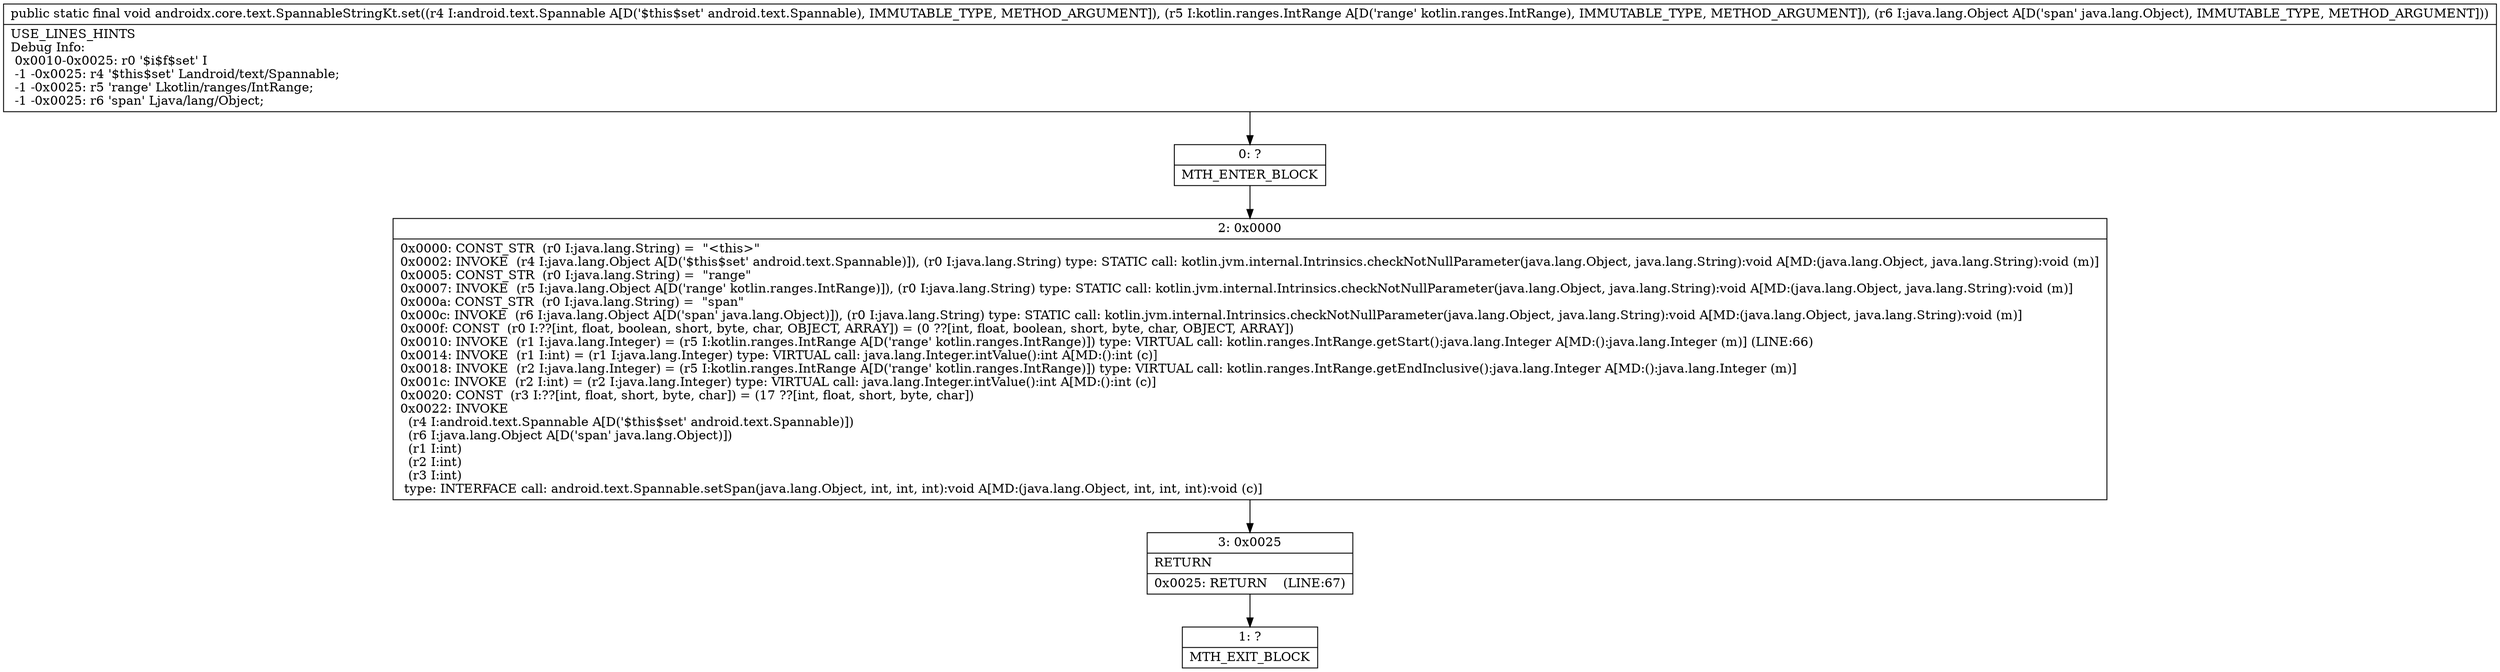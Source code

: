 digraph "CFG forandroidx.core.text.SpannableStringKt.set(Landroid\/text\/Spannable;Lkotlin\/ranges\/IntRange;Ljava\/lang\/Object;)V" {
Node_0 [shape=record,label="{0\:\ ?|MTH_ENTER_BLOCK\l}"];
Node_2 [shape=record,label="{2\:\ 0x0000|0x0000: CONST_STR  (r0 I:java.lang.String) =  \"\<this\>\" \l0x0002: INVOKE  (r4 I:java.lang.Object A[D('$this$set' android.text.Spannable)]), (r0 I:java.lang.String) type: STATIC call: kotlin.jvm.internal.Intrinsics.checkNotNullParameter(java.lang.Object, java.lang.String):void A[MD:(java.lang.Object, java.lang.String):void (m)]\l0x0005: CONST_STR  (r0 I:java.lang.String) =  \"range\" \l0x0007: INVOKE  (r5 I:java.lang.Object A[D('range' kotlin.ranges.IntRange)]), (r0 I:java.lang.String) type: STATIC call: kotlin.jvm.internal.Intrinsics.checkNotNullParameter(java.lang.Object, java.lang.String):void A[MD:(java.lang.Object, java.lang.String):void (m)]\l0x000a: CONST_STR  (r0 I:java.lang.String) =  \"span\" \l0x000c: INVOKE  (r6 I:java.lang.Object A[D('span' java.lang.Object)]), (r0 I:java.lang.String) type: STATIC call: kotlin.jvm.internal.Intrinsics.checkNotNullParameter(java.lang.Object, java.lang.String):void A[MD:(java.lang.Object, java.lang.String):void (m)]\l0x000f: CONST  (r0 I:??[int, float, boolean, short, byte, char, OBJECT, ARRAY]) = (0 ??[int, float, boolean, short, byte, char, OBJECT, ARRAY]) \l0x0010: INVOKE  (r1 I:java.lang.Integer) = (r5 I:kotlin.ranges.IntRange A[D('range' kotlin.ranges.IntRange)]) type: VIRTUAL call: kotlin.ranges.IntRange.getStart():java.lang.Integer A[MD:():java.lang.Integer (m)] (LINE:66)\l0x0014: INVOKE  (r1 I:int) = (r1 I:java.lang.Integer) type: VIRTUAL call: java.lang.Integer.intValue():int A[MD:():int (c)]\l0x0018: INVOKE  (r2 I:java.lang.Integer) = (r5 I:kotlin.ranges.IntRange A[D('range' kotlin.ranges.IntRange)]) type: VIRTUAL call: kotlin.ranges.IntRange.getEndInclusive():java.lang.Integer A[MD:():java.lang.Integer (m)]\l0x001c: INVOKE  (r2 I:int) = (r2 I:java.lang.Integer) type: VIRTUAL call: java.lang.Integer.intValue():int A[MD:():int (c)]\l0x0020: CONST  (r3 I:??[int, float, short, byte, char]) = (17 ??[int, float, short, byte, char]) \l0x0022: INVOKE  \l  (r4 I:android.text.Spannable A[D('$this$set' android.text.Spannable)])\l  (r6 I:java.lang.Object A[D('span' java.lang.Object)])\l  (r1 I:int)\l  (r2 I:int)\l  (r3 I:int)\l type: INTERFACE call: android.text.Spannable.setSpan(java.lang.Object, int, int, int):void A[MD:(java.lang.Object, int, int, int):void (c)]\l}"];
Node_3 [shape=record,label="{3\:\ 0x0025|RETURN\l|0x0025: RETURN    (LINE:67)\l}"];
Node_1 [shape=record,label="{1\:\ ?|MTH_EXIT_BLOCK\l}"];
MethodNode[shape=record,label="{public static final void androidx.core.text.SpannableStringKt.set((r4 I:android.text.Spannable A[D('$this$set' android.text.Spannable), IMMUTABLE_TYPE, METHOD_ARGUMENT]), (r5 I:kotlin.ranges.IntRange A[D('range' kotlin.ranges.IntRange), IMMUTABLE_TYPE, METHOD_ARGUMENT]), (r6 I:java.lang.Object A[D('span' java.lang.Object), IMMUTABLE_TYPE, METHOD_ARGUMENT]))  | USE_LINES_HINTS\lDebug Info:\l  0x0010\-0x0025: r0 '$i$f$set' I\l  \-1 \-0x0025: r4 '$this$set' Landroid\/text\/Spannable;\l  \-1 \-0x0025: r5 'range' Lkotlin\/ranges\/IntRange;\l  \-1 \-0x0025: r6 'span' Ljava\/lang\/Object;\l}"];
MethodNode -> Node_0;Node_0 -> Node_2;
Node_2 -> Node_3;
Node_3 -> Node_1;
}

